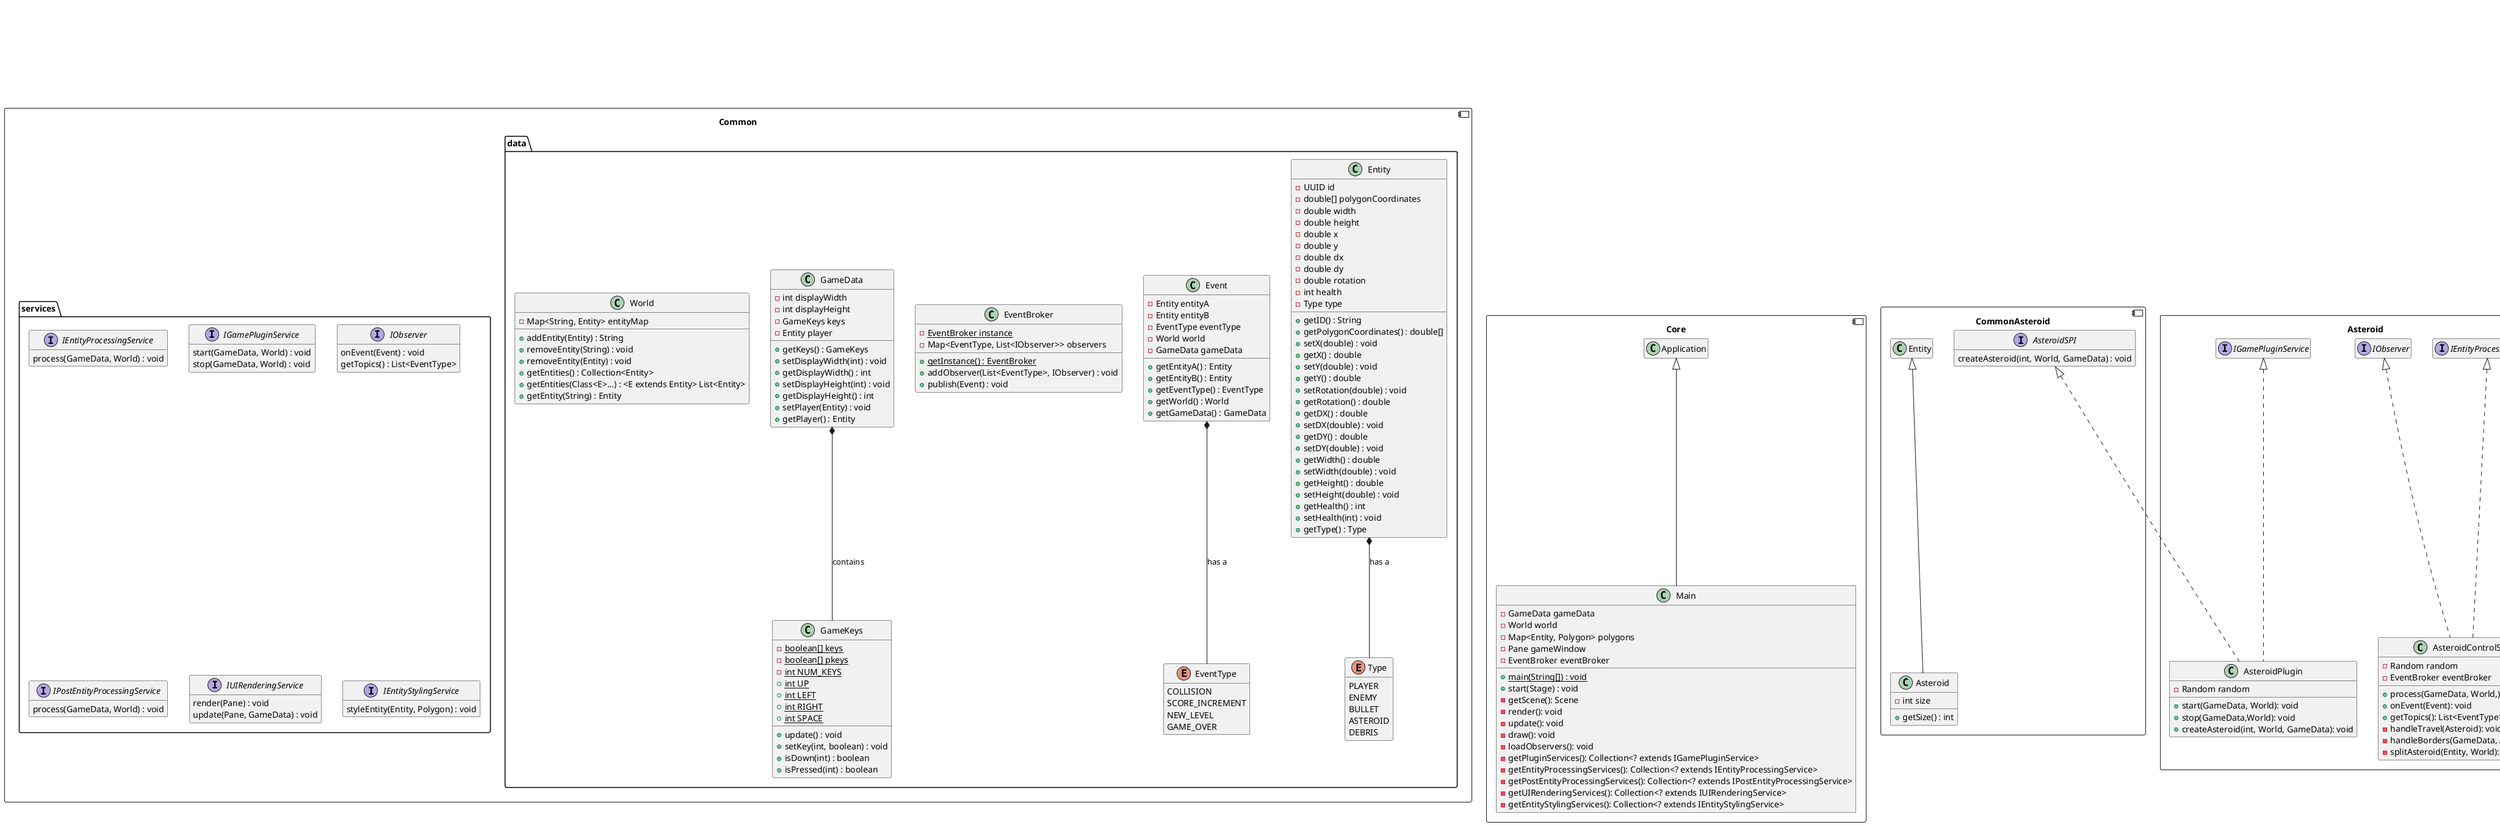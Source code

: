 @startuml
title
<u>AsteroidsFX - Component Diagram</u>
end title

legend top
<font color=red >Note</font>
Cross component relationships are not shown in this diagram. This is to help readability.
To see cross component relationships please refer to the component diagram.

Interfaces from the Common component are duplicated in the components that implement them. This is to help readability.
end legend

hide empty members

component Common {
}

package Common.data  {
    class Entity {
        - UUID id
        - double[] polygonCoordinates
        - double width
        - double height
        - double x
        - double y
        - double dx
        - double dy
        - double rotation
        - int health
        - Type type

    + getID() : String
    + getPolygonCoordinates() : double[]
    + setX(double) : void
    + getX() : double
    + setY(double) : void
    + getY() : double
    + setRotation(double) : void
    + getRotation() : double
    + getDX() : double
    + setDX(double) : void
    + getDY() : double
    + setDY(double) : void
    + getWidth() : double
    + setWidth(double) : void
    + getHeight() : double
    + setHeight(double) : void
    + getHealth() : int
    + setHealth(int) : void
    + getType() : Type
    }

    enum Type {
        PLAYER
        ENEMY
        BULLET
        ASTEROID
        DEBRIS
    }

    class Event {
        - Entity entityA
        - Entity entityB
        - EventType eventType
        - World world
        - GameData gameData

        + getEntityA() : Entity
        + getEntityB() : Entity
        + getEventType() : EventType
        + getWorld() : World
        + getGameData() : GameData
    }

    enum EventType {
        COLLISION
        SCORE_INCREMENT
        NEW_LEVEL
        GAME_OVER
    }

    class EventBroker {
        - {static} EventBroker instance
        - Map<EventType, List<IObserver>> observers

        + {static} getInstance() : EventBroker
        + addObserver(List<EventType>, IObserver) : void
        + publish(Event) : void
    }

    class GameData {
        - int displayWidth
        - int displayHeight
        - GameKeys keys
        - Entity player

        + getKeys() : GameKeys
        + setDisplayWidth(int) : void
        + getDisplayWidth() : int
        + setDisplayHeight(int) : void
        + getDisplayHeight() : int
        + setPlayer(Entity) : void
        + getPlayer() : Entity
    }



    class GameKeys {
        - {static} boolean[] keys
        - {static} boolean[] pkeys
        - {static} int NUM_KEYS
        + {static} int UP
        + {static} int LEFT
        + {static} int RIGHT
        + {static} int SPACE

        + update() : void
        + setKey(int, boolean) : void
        + isDown(int) : boolean
        + isPressed(int) : boolean
    }

    class World {
        - Map<String, Entity> entityMap

        + addEntity(Entity) : String
        + removeEntity(String) : void
        + removeEntity(Entity) : void
        + getEntities() : Collection<Entity>
        + getEntities(Class<E>...) : <E extends Entity> List<Entity>
        + getEntity(String) : Entity
    }

    Entity *-- Type: "has a "
    Event *-- EventType: "has a "
    GameData *-- GameKeys: "contains "
}

package Common.services {
    interface IEntityProcessingService {
        process(GameData, World) : void
    }

    interface IGamePluginService {
        start(GameData, World) : void
        stop(GameData, World) : void
    }

    interface IObserver {
        onEvent(Event) : void
        getTopics() : List<EventType>
    }

    interface IPostEntityProcessingService {
        process(GameData, World) : void
    }

    interface IUIRenderingService {
        render(Pane) : void
        update(Pane, GameData) : void
    }

     interface IEntityStylingService {
            styleEntity(Entity, Polygon) : void
        }
}

component Core {
        class Main extends Application{
            - GameData gameData
            - World world
            - Map<Entity, Polygon> polygons
            - Pane gameWindow
            - EventBroker eventBroker

            + {static} main(String[]) : void
            + start(Stage) : void
            - getScene(): Scene
            - render(): void
            - update(): void
            - draw(): void
            - loadObservers(): void
            - getPluginServices(): Collection<? extends IGamePluginService>
            - getEntityProcessingServices(): Collection<? extends IEntityProcessingService>
            - getPostEntityProcessingServices(): Collection<? extends IPostEntityProcessingService>
            - getUIRenderingServices(): Collection<? extends IUIRenderingService>
            - getEntityStylingServices(): Collection<? extends IEntityStylingService>
        }


}

component CommonAsteroid {
    class Asteroid extends Entity {
        - int size
        + getSize() : int
    }
    interface AsteroidSPI {
        createAsteroid(int, World, GameData) : void
    }
}

component CommonBullet {
    class Bullet extends Entity {
        - double distanceTravelled
        - Entity owner

        + getDistanceTravelled() : double
        + setDistanceTravelled(double) : void
        + getMaxTravelDistance() : double
        + getOwner() : Entity
        + setOwner(Entity owner) : void
    }

    interface BulletSPI {
        createBullet(Entity, double) : Entity
    }
}

component CommonEnemy {
    class Enemy extends Entity {
        - LocalTime lastTimeFired
        - LocalTime lastTimeChangedDirection

        + getLastTimeFired() : LocalTime
        + setLastTimeFired(LocalTime) : void
        + getLastTimeChangedDirection() : LocalTime
        + setLastTimeChangedDirection(LocalTime) : void
    }

    interface EnemySPI {
        resetEnemyPosition(GameData, World) : void
    }
}

component CommonPlayer {
    class Player extends Entity {
        - LocalTime respawnTime

        + getRespawnTime() : LocalTime
        + setRespawnTime(LocalTime) : void
    }

    interface PlayerSPI {
        resetPlayerPosition(GameData, World) : void
    }
}

component CommonScoreService {
    interface IScoreService {
        addScore(Entity) : void
        getScore() : int
        getLevel() : int
    }
}

component CommonWeapon {
    interface WeaponSPI {
        shoot(Entity, World) : void
    }
}

component Asteroid {
    class AsteroidControlSystem implements IEntityProcessingService, IObserver {
        - Random random
        - EventBroker eventBroker

        + process(GameData, World,): void
        + onEvent(Event): void
        + getTopics(): List<EventType>
        - handleTravel(Asteroid): void
        - handleBorders(GameData, Asteroid): void
        - splitAsteroid(Entity, World): void
    }

    class AsteroidPlugin implements IGamePluginService, CommonAsteroid.AsteroidSPI {
        - Random random

        + start(GameData, World): void
        + stop(GameData,World): void
        + createAsteroid(int, World, GameData): void
    }
}

component Bullet {
    class BulletControlSystem implements IEntityProcessingService, IObserver {
        - int BULLET_SPEED
        - EventBroker eventBroker

        + process(GameData, World): void
        + onEvent(Event): void
        + getTopics(): List<EventType>
        - handleTravel( World, Bullet): void
        - handleBorders(GameData, Bullet): void
        - handleBulletCollision(Entity, Entity, Event): void
    }

    class BulletPlugin implements IGamePluginService, CommonBullet.BulletSPI {
        + start(GameData, World): void
        + stop(GameData, World): void
        + createBullet(Entity, double): Entity
    }
}

component Collision {
    class CollisionControlSystem implements IPostEntityProcessingService {
        - EventBroker eventBroker

        + process(GameData, World): void
        - checkCollision(Entity, Entity) : boolean
        - isAnyEntityDebris(Entity, Entity) : boolean
        - isEntitiesSameInstance(Entity, Entity) : boolean
    }
}

component Debris {
    class Debris extends Entity {
        - LocalTime shouldBeRemovedTime

        + getShouldBeRemovedTime() : LocalTime
    }

    class DebrisControlSystem implements IEntityProcessingService, IObserver {
        - Random random

        + process(GameData, World): void
        + onEvent(Event): void
        + getTopics(): List<EventType>
        - makeDebris(Entity, World): void
    }
}

component Enemy {
    class EnemyControlSystem implements IEntityProcessingService, IObserver, CommonEnemy.EnemySPI {
        - Random random
        - EventBroker eventBroker

        + process(GameData, World): void
        + onEvent(Event): void
        + getTopics(): List<EventType>
        + resetEnemyPosition(GameData, World): void
        - handleRespawn(GameData, World) : void
        - handleBorders(GameData, Enemy): void
        - startMovement(Enemy) : void
        - getNewDirection(Enemy) : double
        - shouldChangeDirection(Enemy) : boolean
        - startFiring(World, Enemy) : void
        - createEnemyShip(GameData) : Enemy
        - setRandomPosition(GameData, Enemy) : void
        - getWeaponSPIs() : Collection<? extends WeaponSPI>
    }

    class EnemyPlugin implements IGamePluginService {
        - Entity enemy

        + start(GameData, World): void
        + stop(GameData, World): void

    }
}

component EntityStylingService {
    class EntityStylingServiceImpl implements IEntityStylingService {
        + styleEntity(Entity, Polygon): void
        - setPolygonStylingByInstance(Entity, Polygon): void
        - setEntityWidthAndHeightByPolygon(Entity, Polygon): void
    }
}

component Map {
    class MapPlugin implements IGamePluginService, IObserver {
        - int asteroidsCount

        + start(GameData, World): void
        + stop(GameData, World): void
        + onEvent(Event): void
        + getTopics(): List<EventType>
        - createAsteroids(World, GameData): void
        - resetPlayer(GameData, World): void
        - resetEnemy(GameData, World): void
        - getAsteroidSPIs(): Collection<? extends AsteroidSPI>
        - getPlayerSPIs(): Collection<? extends PlayerSPI>
        - getEnemySPIs(): Collection<? extends EnemySPI>
    }
}

component Player {
    class PlayerControlSystem implements IEntityProcessingService, IObserver, CommonPlayer.PlayerSPI {
        + process(GameData, World): void
        + onEvent(Event): void
        + getTopics(): List<EventType>
        + resetPlayerPosition(GameData, World): void
        - respawnPlayer(GameData, World): void
        - handleInput(GameData, World, Entity): void
        - applyAcceleration(Entity, double) : void
        - updatePosition(Entity) : void
        - handleBorders(GameData, Entity) : void
        - fireBullet(World, Entity) : void
        - getWeaponSPIs() : Collection<? extends WeaponSPI>
    }

    class PlayerPlugin implements IGamePluginService {

        + start(GameData, World): void
        + stop(GameData, World): void
        - createPlayerShip(GameData): Entity
    }
}

component ScoreService {
    class ScoreServiceImpl implements CommonScoreService.IScoreService, IObserver {
        - Set<String> scoredEntities
        - AtomicInteger score
        - AtomicInteger level

        + addScore(Entity): void
        + getScore(): int
        + getLevel(): int
        + onEvent(Event): void
        + getTopics(): List<EventType>
        - incrementScore(Event): void
    }
}

component UIRenderingService {
    class PlayerHealthRenderingService implements IUIRenderingService {
        + generate(Pane): void
        + update(Pane, GameData): void
        - generatePixelHeart(): ImageView
    }

    class ScoreRenderingService implements IUIRenderingService {
        + generate(Pane): void
        + update(Pane, GameData): void
        - getLevelText(): Text
        - getScoreText(): Text
        - updateLevelAndScoreText(Text, Text): void
        - removeLevelAndScoreText(Pane): void
        - isGameOver(GameData): boolean
        - displayGameOverText(Pane): void
        - getScoreServices(): Collection<? extends IScoreService>
    }
}

component Weapon {
    class WeaponPlugin implements IGamePluginService, CommonWeapon.WeaponSPI {
        + start(GameData, World): void
        + stop(GameData, World): void
        + shoot(Entity, World) : void
        - getBulletSPIs() : Collection<? extends BulletSPI>
    }
}

@enduml